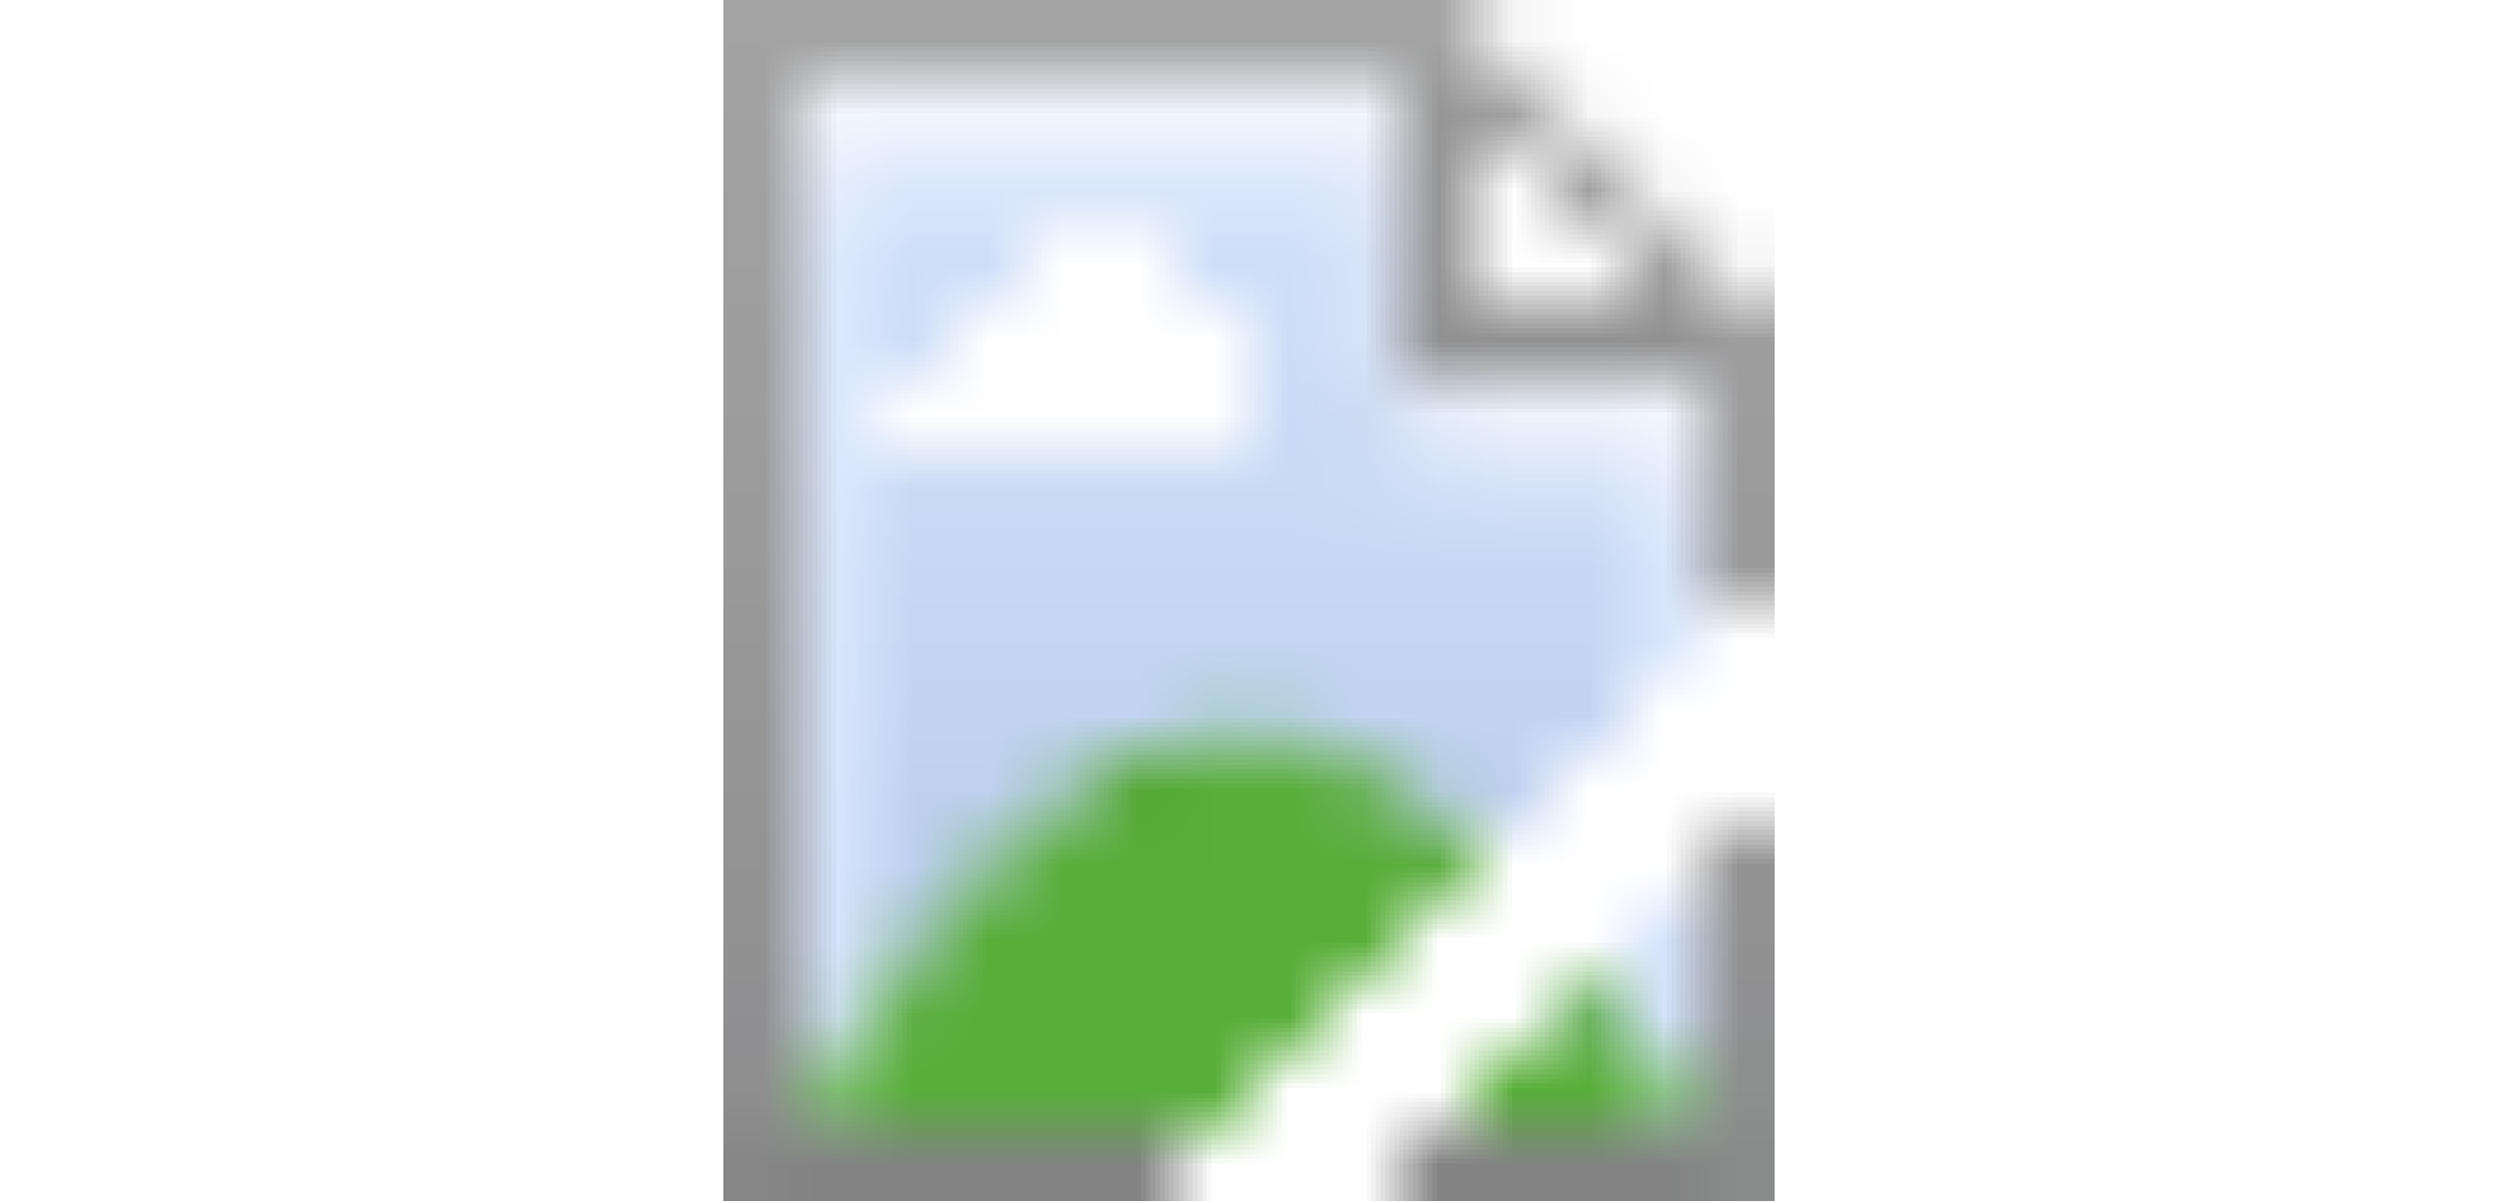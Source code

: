 <mxfile version="14.6.13" type="github" pages="6">
  <diagram id="uCncCyfIx9DwKSl4QFYw" name="login">
    <mxGraphModel dx="1021" dy="529" grid="1" gridSize="10" guides="1" tooltips="1" connect="1" arrows="1" fold="1" page="1" pageScale="1" pageWidth="1250" pageHeight="500" background="#ffffff" backgroundImage="{&quot;src&quot;:&quot;https://raw.githubusercontent.com/rgarciac-R/ADP_Peru/main/login.png&quot;,&quot;width&quot;:&quot;1262&quot;,&quot;height&quot;:&quot;607&quot;}" math="0" shadow="0">
      <root>
        <mxCell id="0" />
        <mxCell id="1" parent="0" />
      </root>
    </mxGraphModel>
  </diagram>
  <diagram id="1ShVuRupQQOr1Sga7X0q" name="menu">
    <mxGraphModel dx="1240" dy="643" grid="1" gridSize="10" guides="1" tooltips="1" connect="1" arrows="1" fold="1" page="1" pageScale="1" pageWidth="1250" pageHeight="500" backgroundImage="{&quot;src&quot;:&quot;https://raw.githubusercontent.com/verigc/ADP_Peru/afa1b22a6ac93d82d516d9d5f5193bb51c2216af/2.png&quot;,&quot;width&quot;:&quot;1266&quot;,&quot;height&quot;:&quot;546&quot;}" math="0" shadow="0">
      <root>
        <mxCell id="enIl-rSkKJyD5SPD39lE-0" />
        <mxCell id="enIl-rSkKJyD5SPD39lE-1" parent="enIl-rSkKJyD5SPD39lE-0" />
        <mxCell id="wGysHQ_6aFOFTTPGk6Df-0" value="1" style="text;html=1;strokeColor=none;fillColor=none;align=center;verticalAlign=middle;whiteSpace=wrap;rounded=0;fontSize=12;fontColor=#FF0000;" vertex="1" parent="enIl-rSkKJyD5SPD39lE-1">
          <mxGeometry x="10" y="150" width="40" height="20" as="geometry" />
        </mxCell>
        <mxCell id="wGysHQ_6aFOFTTPGk6Df-1" value="2" style="text;html=1;strokeColor=none;fillColor=none;align=center;verticalAlign=middle;whiteSpace=wrap;rounded=0;fontSize=12;fontColor=#FF0000;" vertex="1" parent="enIl-rSkKJyD5SPD39lE-1">
          <mxGeometry x="10" y="180" width="40" height="20" as="geometry" />
        </mxCell>
        <mxCell id="wGysHQ_6aFOFTTPGk6Df-2" value="3" style="text;html=1;strokeColor=none;fillColor=none;align=center;verticalAlign=middle;whiteSpace=wrap;rounded=0;fontSize=12;fontColor=#FF0000;" vertex="1" parent="enIl-rSkKJyD5SPD39lE-1">
          <mxGeometry x="10" y="220" width="40" height="20" as="geometry" />
        </mxCell>
        <mxCell id="wGysHQ_6aFOFTTPGk6Df-3" value="4" style="text;html=1;strokeColor=none;fillColor=none;align=center;verticalAlign=middle;whiteSpace=wrap;rounded=0;fontSize=12;fontColor=#FF0000;" vertex="1" parent="enIl-rSkKJyD5SPD39lE-1">
          <mxGeometry x="10" y="250" width="40" height="20" as="geometry" />
        </mxCell>
        <mxCell id="wGysHQ_6aFOFTTPGk6Df-4" value="5" style="text;html=1;strokeColor=none;fillColor=none;align=center;verticalAlign=middle;whiteSpace=wrap;rounded=0;fontSize=12;fontColor=#FF0000;" vertex="1" parent="enIl-rSkKJyD5SPD39lE-1">
          <mxGeometry x="10" y="290" width="40" height="20" as="geometry" />
        </mxCell>
        <mxCell id="wGysHQ_6aFOFTTPGk6Df-5" value="6" style="text;html=1;strokeColor=none;fillColor=none;align=center;verticalAlign=middle;whiteSpace=wrap;rounded=0;fontSize=12;fontColor=#FF0000;" vertex="1" parent="enIl-rSkKJyD5SPD39lE-1">
          <mxGeometry x="10" y="330" width="40" height="20" as="geometry" />
        </mxCell>
        <mxCell id="wGysHQ_6aFOFTTPGk6Df-6" value="7" style="text;html=1;strokeColor=none;fillColor=none;align=center;verticalAlign=middle;whiteSpace=wrap;rounded=0;fontSize=12;fontColor=#FF0000;" vertex="1" parent="enIl-rSkKJyD5SPD39lE-1">
          <mxGeometry x="10" y="360" width="40" height="20" as="geometry" />
        </mxCell>
        <mxCell id="wGysHQ_6aFOFTTPGk6Df-7" value="8" style="text;html=1;strokeColor=none;fillColor=none;align=center;verticalAlign=middle;whiteSpace=wrap;rounded=0;fontSize=12;fontColor=#FF0000;" vertex="1" parent="enIl-rSkKJyD5SPD39lE-1">
          <mxGeometry x="10" y="400" width="40" height="20" as="geometry" />
        </mxCell>
        <mxCell id="wGysHQ_6aFOFTTPGk6Df-8" value="9" style="text;html=1;strokeColor=none;fillColor=none;align=center;verticalAlign=middle;whiteSpace=wrap;rounded=0;fontSize=12;fontColor=#FF0000;" vertex="1" parent="enIl-rSkKJyD5SPD39lE-1">
          <mxGeometry x="10" y="430" width="40" height="20" as="geometry" />
        </mxCell>
        <mxCell id="wGysHQ_6aFOFTTPGk6Df-9" value="10" style="text;html=1;strokeColor=none;fillColor=none;align=center;verticalAlign=middle;whiteSpace=wrap;rounded=0;fontSize=12;fontColor=#FF0000;" vertex="1" parent="enIl-rSkKJyD5SPD39lE-1">
          <mxGeometry x="10" y="470" width="40" height="20" as="geometry" />
        </mxCell>
      </root>
    </mxGraphModel>
  </diagram>
  <diagram id="CDSHU66JAVBk0zsRUzdP" name="1.1">
    <mxGraphModel dx="868" dy="450" grid="1" gridSize="10" guides="1" tooltips="1" connect="1" arrows="1" fold="1" page="1" pageScale="1" pageWidth="1250" pageHeight="500" backgroundImage="{&quot;src&quot;:&quot;https://raw.githubusercontent.com/rgarciac-R/ADP_Peru/main/1.1.png&quot;,&quot;width&quot;:&quot;1266&quot;,&quot;height&quot;:&quot;557&quot;}" math="0" shadow="0">
      <root>
        <mxCell id="DZH4g3mst_E04mnhFYGj-0" />
        <mxCell id="DZH4g3mst_E04mnhFYGj-1" parent="DZH4g3mst_E04mnhFYGj-0" />
      </root>
    </mxGraphModel>
  </diagram>
  <diagram id="0HWjEuoRO0XbvDKmUfpL" name="1.2">
    <mxGraphModel dx="868" dy="-50" grid="0" gridSize="10" guides="1" tooltips="1" connect="1" arrows="1" fold="1" page="1" pageScale="1" pageWidth="1250" pageHeight="500" background="#FFFFFF" backgroundImage="{&quot;src&quot;:&quot;https://raw.githubusercontent.com/rgarciac-R/ADP_Peru/main/1.2.png&quot;,&quot;width&quot;:&quot;1266&quot;,&quot;height&quot;:&quot;581&quot;}" math="0" shadow="1">
      <root>
        <mxCell id="Ge1gNc6BNM3B04yZrifj-0" />
        <mxCell id="Ge1gNc6BNM3B04yZrifj-1" parent="Ge1gNc6BNM3B04yZrifj-0" />
        <mxCell id="1x6QuaMu0htorhWoD5cA-0" value="" style="html=1;shadow=0;dashed=0;shape=mxgraph.bootstrap.rrect;rSize=5;strokeColor=#DFDFDF;html=1;whiteSpace=wrap;fillColor=#FFFFFF;fontColor=#000000;fontSize=12;" parent="Ge1gNc6BNM3B04yZrifj-1" vertex="1">
          <mxGeometry x="860" y="520" width="360" height="90" as="geometry" />
        </mxCell>
        <mxCell id="1x6QuaMu0htorhWoD5cA-1" value="Todo Medio de Pago" style="html=1;shadow=0;dashed=0;shape=mxgraph.bootstrap.topButton;rSize=5;strokeColor=none;fillColor=#0085FC;fontColor=#ffffff;perimeter=none;whiteSpace=wrap;resizeWidth=1;align=left;spacing=10;" parent="1x6QuaMu0htorhWoD5cA-0" vertex="1">
          <mxGeometry width="360" height="30" relative="1" as="geometry" />
        </mxCell>
        <mxCell id="1x6QuaMu0htorhWoD5cA-2" value="Tarjeta Ripley" style="strokeColor=inherit;fillColor=inherit;gradientColor=inherit;fontColor=inherit;html=1;shadow=0;dashed=0;perimeter=none;whiteSpace=wrap;resizeWidth=1;align=left;spacing=10;" parent="1x6QuaMu0htorhWoD5cA-0" vertex="1">
          <mxGeometry width="360" height="30" relative="1" as="geometry">
            <mxPoint y="30" as="offset" />
          </mxGeometry>
        </mxCell>
        <mxCell id="1x6QuaMu0htorhWoD5cA-3" value="Ambos" style="strokeColor=inherit;fillColor=inherit;gradientColor=inherit;fontColor=inherit;html=1;shadow=0;dashed=0;perimeter=none;whiteSpace=wrap;resizeWidth=1;align=left;spacing=10;" parent="1x6QuaMu0htorhWoD5cA-0" vertex="1">
          <mxGeometry width="360" height="30" relative="1" as="geometry">
            <mxPoint y="60" as="offset" />
          </mxGeometry>
        </mxCell>
        <mxCell id="1x6QuaMu0htorhWoD5cA-8" value="Descripcion PMT" style="fillColor=none;strokeColor=none;html=1;fontSize=11;fontStyle=0;align=left;fontColor=#596780;fontStyle=1;fontSize=11" parent="Ge1gNc6BNM3B04yZrifj-1" vertex="1">
          <mxGeometry x="110" y="570" width="240" height="20" as="geometry" />
        </mxCell>
        <mxCell id="1x6QuaMu0htorhWoD5cA-9" value="eg. ATP, VOSS etc" style="rounded=1;arcSize=9;fillColor=#F7F8F9;align=left;spacingLeft=5;strokeColor=#DEE1E6;html=1;strokeWidth=2;fontColor=#596780;fontSize=12" parent="Ge1gNc6BNM3B04yZrifj-1" vertex="1">
          <mxGeometry x="110" y="595" width="290" height="33" as="geometry" />
        </mxCell>
      </root>
    </mxGraphModel>
  </diagram>
  <diagram id="g-wj7W9Ka6uigOFeBTqj" name="1.3">
    <mxGraphModel dx="868" dy="450" grid="0" gridSize="10" guides="1" tooltips="1" connect="1" arrows="1" fold="1" page="1" pageScale="1" pageWidth="1250" pageHeight="500" backgroundImage="{&quot;src&quot;:&quot;https://raw.githubusercontent.com/rgarciac-R/ADP_Peru/main/1.3.png&quot;,&quot;width&quot;:&quot;1266&quot;,&quot;height&quot;:&quot;555&quot;}" math="0" shadow="0">
      <root>
        <mxCell id="Ee3h50NpJUBD4BHoQdAb-0" />
        <mxCell id="Ee3h50NpJUBD4BHoQdAb-1" parent="Ee3h50NpJUBD4BHoQdAb-0" />
        <mxCell id="Ee3h50NpJUBD4BHoQdAb-2" value="Tipo de exclusion" style="text;html=1;strokeColor=none;fillColor=none;align=center;verticalAlign=middle;whiteSpace=wrap;rounded=0;" parent="Ee3h50NpJUBD4BHoQdAb-1" vertex="1">
          <mxGeometry x="320" y="240" width="100" height="20" as="geometry" />
        </mxCell>
        <mxCell id="tj6QI5-mPIiIMqRowOm5-0" value="" style="html=1;shadow=0;dashed=0;shape=mxgraph.bootstrap.rrect;rSize=5;strokeColor=#DFDFDF;html=1;whiteSpace=wrap;fillColor=#FFFFFF;fontColor=#000000;fontSize=10;" parent="Ee3h50NpJUBD4BHoQdAb-1" vertex="1">
          <mxGeometry x="423" y="235" width="200" height="121" as="geometry" />
        </mxCell>
        <mxCell id="tj6QI5-mPIiIMqRowOm5-1" value="Excluye Jerarquia" style="html=1;shadow=0;dashed=0;shape=mxgraph.bootstrap.topButton;rSize=5;strokeColor=none;fillColor=#0085FC;fontColor=#ffffff;perimeter=none;whiteSpace=wrap;resizeWidth=1;align=left;spacing=10;" parent="tj6QI5-mPIiIMqRowOm5-0" vertex="1">
          <mxGeometry width="200" height="30" relative="1" as="geometry" />
        </mxCell>
        <mxCell id="tj6QI5-mPIiIMqRowOm5-2" value="Excluye Temporada" style="strokeColor=inherit;fillColor=inherit;gradientColor=inherit;fontColor=inherit;html=1;shadow=0;dashed=0;perimeter=none;whiteSpace=wrap;resizeWidth=1;align=left;spacing=10;" parent="tj6QI5-mPIiIMqRowOm5-0" vertex="1">
          <mxGeometry width="200" height="30" relative="1" as="geometry">
            <mxPoint y="30" as="offset" />
          </mxGeometry>
        </mxCell>
        <mxCell id="tj6QI5-mPIiIMqRowOm5-3" value="Excluye Marca" style="strokeColor=inherit;fillColor=inherit;gradientColor=inherit;fontColor=inherit;html=1;shadow=0;dashed=0;perimeter=none;whiteSpace=wrap;resizeWidth=1;align=left;spacing=10;" parent="tj6QI5-mPIiIMqRowOm5-0" vertex="1">
          <mxGeometry width="200" height="30" relative="1" as="geometry">
            <mxPoint y="60" as="offset" />
          </mxGeometry>
        </mxCell>
        <mxCell id="tj6QI5-mPIiIMqRowOm5-4" value="Excluye lista de SKU" style="strokeColor=inherit;fillColor=inherit;gradientColor=inherit;fontColor=inherit;html=1;shadow=0;dashed=0;perimeter=none;whiteSpace=wrap;resizeWidth=1;align=left;spacing=10;" parent="tj6QI5-mPIiIMqRowOm5-0" vertex="1">
          <mxGeometry width="200" height="30" relative="1" as="geometry">
            <mxPoint y="90" as="offset" />
          </mxGeometry>
        </mxCell>
      </root>
    </mxGraphModel>
  </diagram>
  <diagram id="ZTHIPoly2aaWKYPkP9Q8" name="1.4">
    <mxGraphModel dx="1240" dy="643" grid="0" gridSize="10" guides="1" tooltips="1" connect="1" arrows="1" fold="1" page="1" pageScale="1" pageWidth="1250" pageHeight="500" background="#ffffff" backgroundImage="{&quot;src&quot;:&quot;https://raw.githubusercontent.com/rgarciac-R/ADP_Peru/main/1.4.png&quot;,&quot;width&quot;:&quot;1266&quot;,&quot;height&quot;:&quot;595&quot;}" math="0" shadow="0">
      <root>
        <mxCell id="sIcNJV-F81fLZsfHhvlz-0" />
        <mxCell id="sIcNJV-F81fLZsfHhvlz-1" parent="sIcNJV-F81fLZsfHhvlz-0" />
        <mxCell id="sIcNJV-F81fLZsfHhvlz-2" value="" style="html=1;shadow=0;dashed=0;shape=mxgraph.bootstrap.rrect;rSize=5;strokeColor=#DFDFDF;html=1;whiteSpace=wrap;fillColor=#FFFFFF;fontColor=#000000;fontSize=10;" parent="sIcNJV-F81fLZsfHhvlz-1" vertex="1">
          <mxGeometry x="180" y="70" width="130" height="60" as="geometry" />
        </mxCell>
        <mxCell id="sIcNJV-F81fLZsfHhvlz-3" value="En Soles (S/.)" style="html=1;shadow=0;dashed=0;shape=mxgraph.bootstrap.topButton;rSize=5;strokeColor=none;perimeter=none;whiteSpace=wrap;resizeWidth=1;align=left;spacing=10;fontSize=10;labelBackgroundColor=none;fillColor=#E3FBFC;" parent="sIcNJV-F81fLZsfHhvlz-2" vertex="1">
          <mxGeometry width="130" height="30" relative="1" as="geometry" />
        </mxCell>
        <mxCell id="sIcNJV-F81fLZsfHhvlz-4" value="En Procentaje (%)" style="strokeColor=inherit;fillColor=inherit;gradientColor=inherit;fontColor=inherit;html=1;shadow=0;dashed=0;perimeter=none;whiteSpace=wrap;resizeWidth=1;align=left;spacing=10;fontSize=10;" parent="sIcNJV-F81fLZsfHhvlz-2" vertex="1">
          <mxGeometry width="130" height="30" relative="1" as="geometry">
            <mxPoint y="30" as="offset" />
          </mxGeometry>
        </mxCell>
        <mxCell id="ppqwTFFfwLuVINl4PzA6-0" value="Tipo de descuento:" style="fillColor=none;strokeColor=none;html=1;fontSize=11;fontStyle=0;align=left;fontColor=#596780;fontStyle=1;fontSize=11" parent="sIcNJV-F81fLZsfHhvlz-1" vertex="1">
          <mxGeometry x="330" y="70" width="110" height="20" as="geometry" />
        </mxCell>
        <mxCell id="ppqwTFFfwLuVINl4PzA6-5" value="" style="html=1;shadow=0;dashed=0;shape=mxgraph.bootstrap.rrect;rSize=5;strokeColor=#DFDFDF;html=1;whiteSpace=wrap;fillColor=#FFFFFF;fontColor=#000000;fontSize=10;" parent="sIcNJV-F81fLZsfHhvlz-1" vertex="1">
          <mxGeometry x="440" y="70" width="130" height="210" as="geometry" />
        </mxCell>
        <mxCell id="ppqwTFFfwLuVINl4PzA6-6" value="% Dscto Precio Blanco" style="html=1;shadow=0;dashed=0;shape=mxgraph.bootstrap.topButton;rSize=5;strokeColor=none;perimeter=none;whiteSpace=wrap;resizeWidth=1;align=left;spacing=10;fontSize=10;labelBackgroundColor=none;fillColor=#E3FBFC;" parent="ppqwTFFfwLuVINl4PzA6-5" vertex="1">
          <mxGeometry width="130" height="30" relative="1" as="geometry" />
        </mxCell>
        <mxCell id="ppqwTFFfwLuVINl4PzA6-7" value="2da a Precio Fijo" style="strokeColor=inherit;fillColor=inherit;gradientColor=inherit;fontColor=inherit;html=1;shadow=0;dashed=0;perimeter=none;whiteSpace=wrap;resizeWidth=1;align=left;spacing=10;fontSize=10;" parent="ppqwTFFfwLuVINl4PzA6-5" vertex="1">
          <mxGeometry width="130" height="30" relative="1" as="geometry">
            <mxPoint y="30" as="offset" />
          </mxGeometry>
        </mxCell>
        <mxCell id="ppqwTFFfwLuVINl4PzA6-9" value="% Dscto Precio Vigente" style="strokeColor=inherit;fillColor=inherit;gradientColor=inherit;fontColor=inherit;html=1;shadow=0;dashed=0;perimeter=none;whiteSpace=wrap;resizeWidth=1;align=left;spacing=10;fontSize=10;" parent="ppqwTFFfwLuVINl4PzA6-5" vertex="1">
          <mxGeometry y="60.003" width="130" height="28.636" as="geometry" />
        </mxCell>
        <mxCell id="ppqwTFFfwLuVINl4PzA6-10" value="2x1" style="strokeColor=inherit;fillColor=inherit;gradientColor=inherit;fontColor=inherit;html=1;shadow=0;dashed=0;perimeter=none;whiteSpace=wrap;resizeWidth=1;align=left;spacing=10;fontSize=10;" parent="ppqwTFFfwLuVINl4PzA6-5" vertex="1">
          <mxGeometry y="88.639" width="130" height="28.636" as="geometry" />
        </mxCell>
        <mxCell id="ppqwTFFfwLuVINl4PzA6-11" value="3x2" style="strokeColor=inherit;fillColor=inherit;gradientColor=inherit;fontColor=inherit;html=1;shadow=0;dashed=0;perimeter=none;whiteSpace=wrap;resizeWidth=1;align=left;spacing=10;fontSize=10;" parent="ppqwTFFfwLuVINl4PzA6-5" vertex="1">
          <mxGeometry y="117.275" width="130" height="28.636" as="geometry" />
        </mxCell>
        <mxCell id="ppqwTFFfwLuVINl4PzA6-12" value="% Dscto Segunda Prenda" style="strokeColor=inherit;fillColor=inherit;gradientColor=inherit;fontColor=inherit;html=1;shadow=0;dashed=0;perimeter=none;whiteSpace=wrap;resizeWidth=1;align=left;spacing=10;fontSize=10;" parent="ppqwTFFfwLuVINl4PzA6-5" vertex="1">
          <mxGeometry y="145.912" width="130" height="28.636" as="geometry" />
        </mxCell>
        <mxCell id="ppqwTFFfwLuVINl4PzA6-13" value="% Dscto Precio Blanco" style="strokeColor=inherit;fillColor=inherit;gradientColor=inherit;fontColor=inherit;html=1;shadow=0;dashed=0;perimeter=none;whiteSpace=wrap;resizeWidth=1;align=left;spacing=10;fontSize=10;" parent="ppqwTFFfwLuVINl4PzA6-5" vertex="1">
          <mxGeometry y="174.548" width="130" height="28.636" as="geometry" />
        </mxCell>
      </root>
    </mxGraphModel>
  </diagram>
</mxfile>
